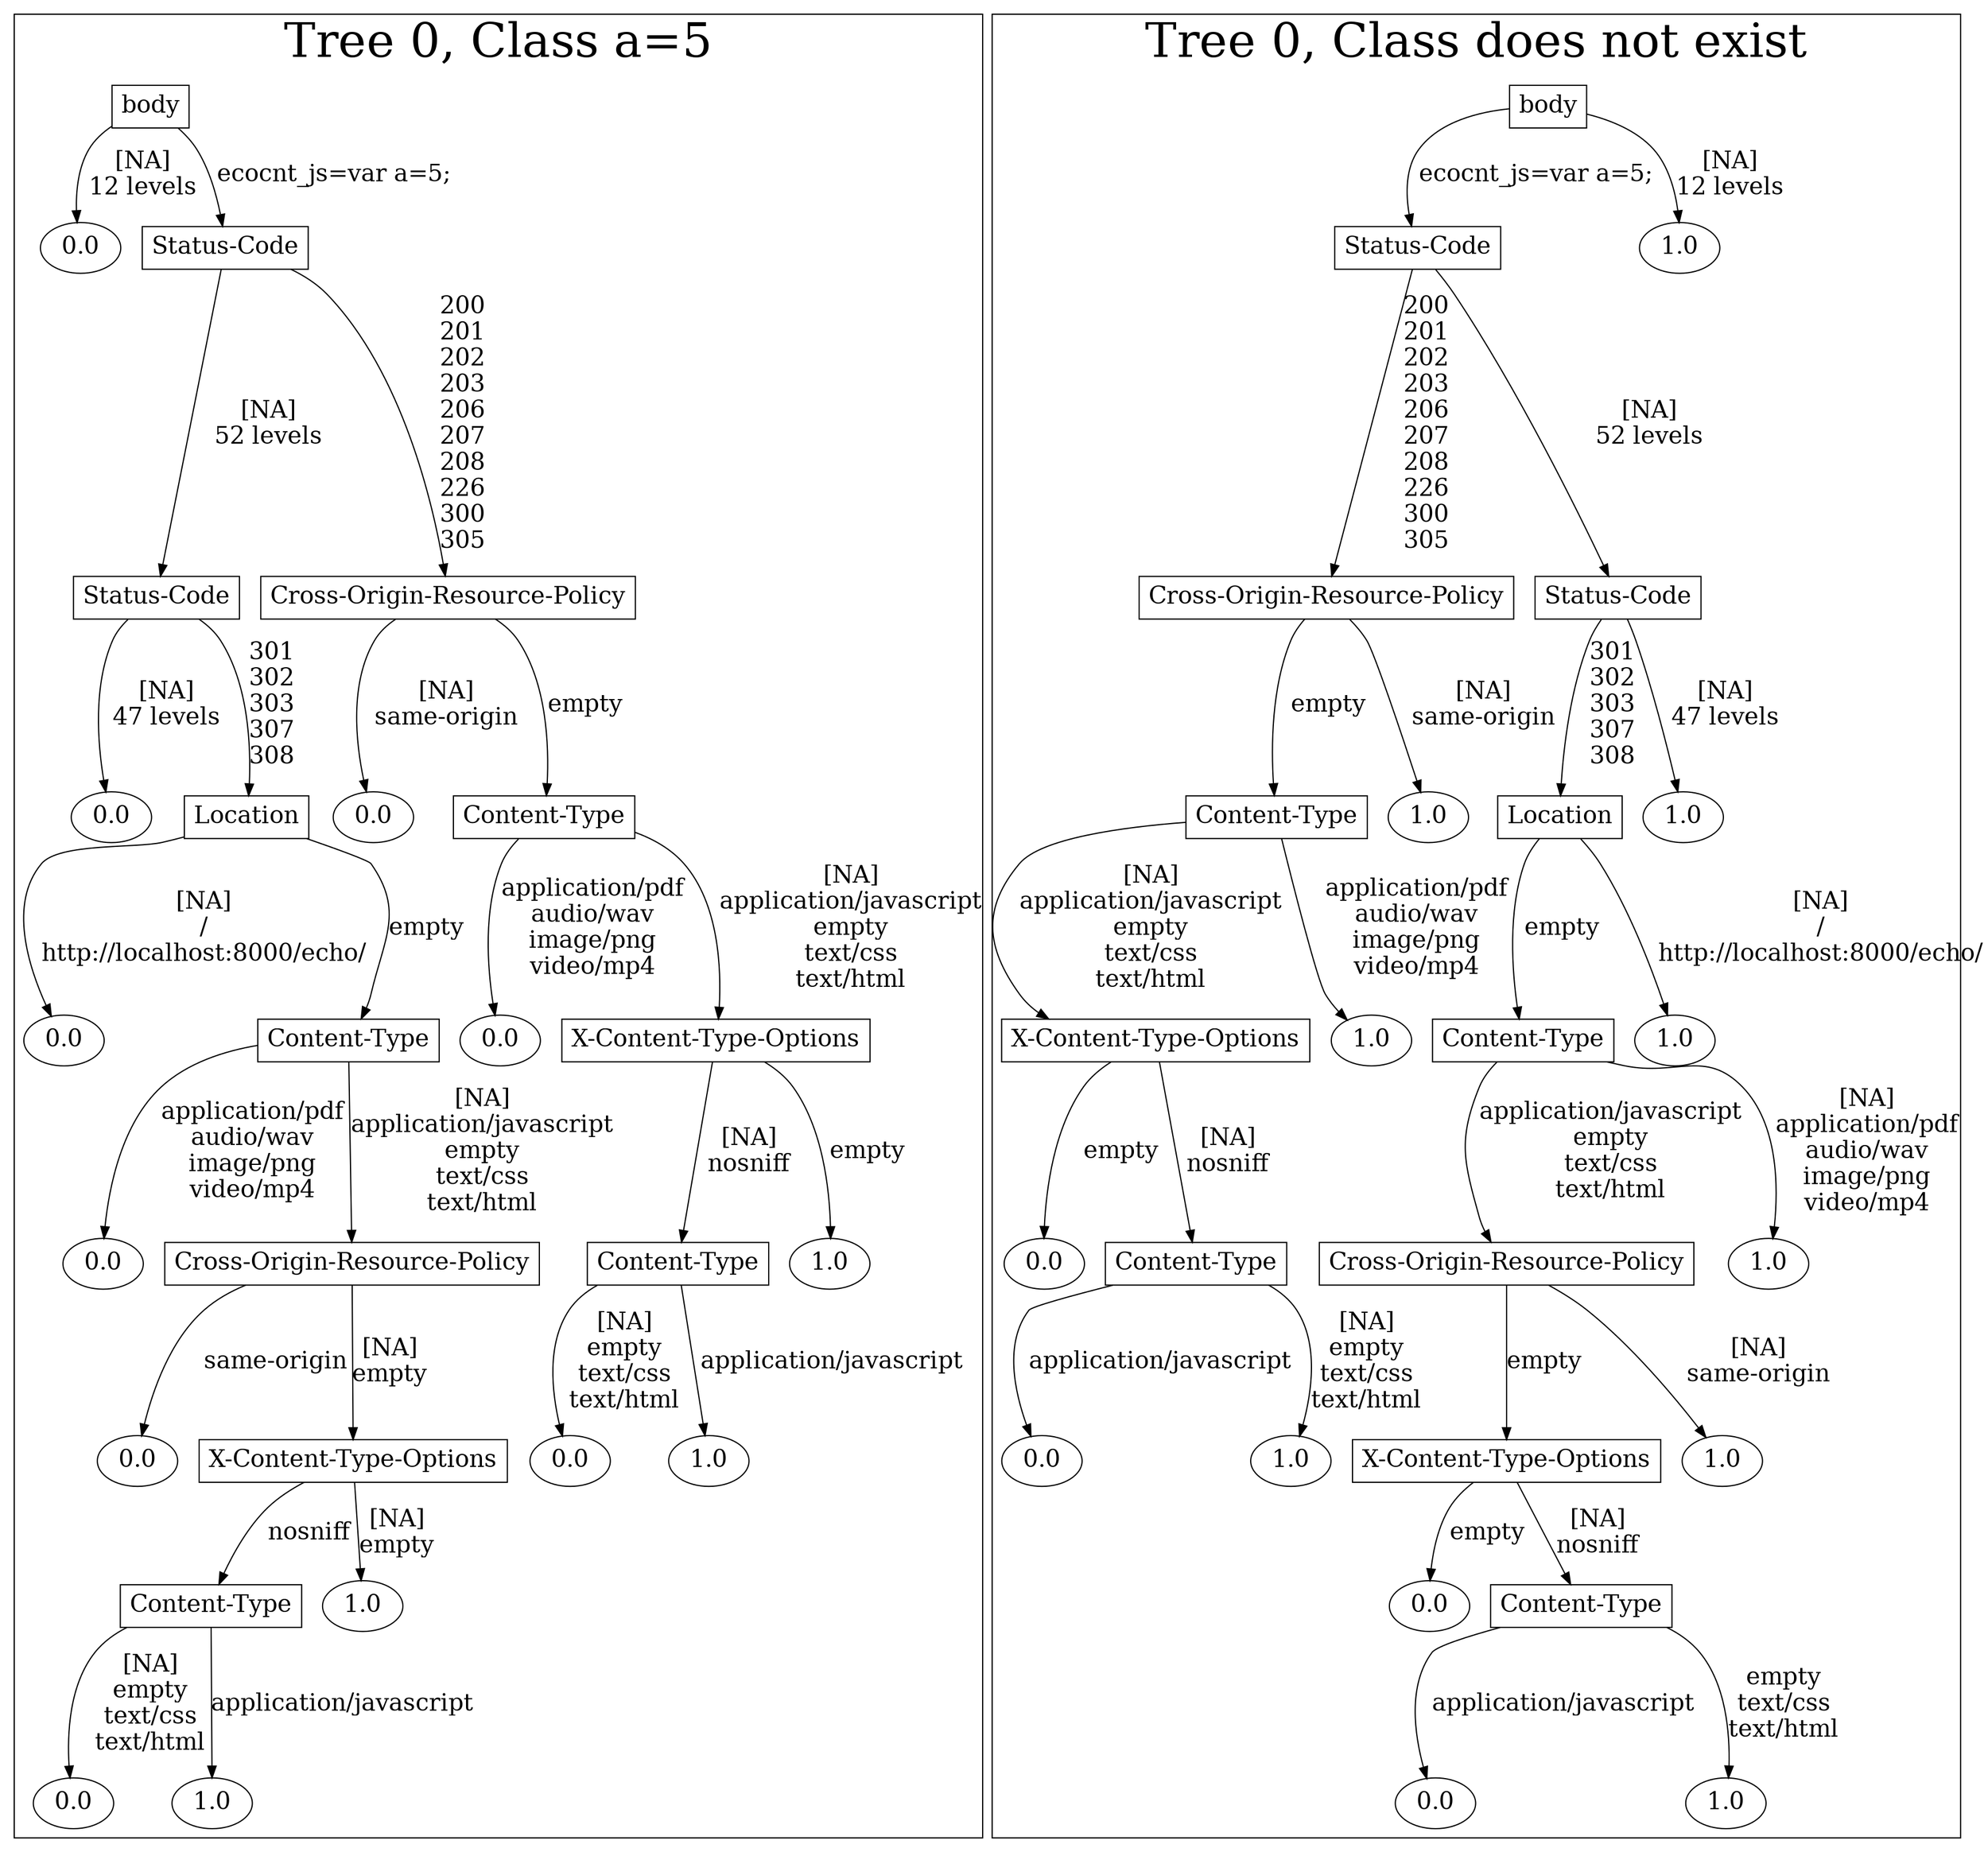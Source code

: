 /*
Generated by:
    http://https://github.com/h2oai/h2o-3/tree/master/h2o-genmodel/src/main/java/hex/genmodel/tools/PrintMojo.java
*/

/*
On a mac:

$ brew install graphviz
$ dot -Tpng file.gv -o file.png
$ open file.png
*/

digraph G {

subgraph cluster_0 {
/* Nodes */

/* Level 0 */
{
"SG_0_Node_0" [shape=box, fontsize=20, label="body"]
}

/* Level 1 */
{
"SG_0_Node_12" [fontsize=20, label="0.0"]
"SG_0_Node_1" [shape=box, fontsize=20, label="Status-Code"]
}

/* Level 2 */
{
"SG_0_Node_2" [shape=box, fontsize=20, label="Status-Code"]
"SG_0_Node_3" [shape=box, fontsize=20, label="Cross-Origin-Resource-Policy"]
}

/* Level 3 */
{
"SG_0_Node_13" [fontsize=20, label="0.0"]
"SG_0_Node_4" [shape=box, fontsize=20, label="Location"]
"SG_0_Node_14" [fontsize=20, label="0.0"]
"SG_0_Node_5" [shape=box, fontsize=20, label="Content-Type"]
}

/* Level 4 */
{
"SG_0_Node_15" [fontsize=20, label="0.0"]
"SG_0_Node_6" [shape=box, fontsize=20, label="Content-Type"]
"SG_0_Node_16" [fontsize=20, label="0.0"]
"SG_0_Node_7" [shape=box, fontsize=20, label="X-Content-Type-Options"]
}

/* Level 5 */
{
"SG_0_Node_17" [fontsize=20, label="0.0"]
"SG_0_Node_8" [shape=box, fontsize=20, label="Cross-Origin-Resource-Policy"]
"SG_0_Node_9" [shape=box, fontsize=20, label="Content-Type"]
"SG_0_Node_18" [fontsize=20, label="1.0"]
}

/* Level 6 */
{
"SG_0_Node_19" [fontsize=20, label="0.0"]
"SG_0_Node_10" [shape=box, fontsize=20, label="X-Content-Type-Options"]
"SG_0_Node_20" [fontsize=20, label="0.0"]
"SG_0_Node_21" [fontsize=20, label="1.0"]
}

/* Level 7 */
{
"SG_0_Node_11" [shape=box, fontsize=20, label="Content-Type"]
"SG_0_Node_22" [fontsize=20, label="1.0"]
}

/* Level 8 */
{
"SG_0_Node_23" [fontsize=20, label="0.0"]
"SG_0_Node_24" [fontsize=20, label="1.0"]
}

/* Edges */
"SG_0_Node_0" -> "SG_0_Node_12" [fontsize=20, label="[NA]
12 levels
"]
"SG_0_Node_0" -> "SG_0_Node_1" [fontsize=20, label="ecocnt_js=var a=5;
"]
"SG_0_Node_1" -> "SG_0_Node_2" [fontsize=20, label="[NA]
52 levels
"]
"SG_0_Node_1" -> "SG_0_Node_3" [fontsize=20, label="200
201
202
203
206
207
208
226
300
305
"]
"SG_0_Node_3" -> "SG_0_Node_14" [fontsize=20, label="[NA]
same-origin
"]
"SG_0_Node_3" -> "SG_0_Node_5" [fontsize=20, label="empty
"]
"SG_0_Node_5" -> "SG_0_Node_16" [fontsize=20, label="application/pdf
audio/wav
image/png
video/mp4
"]
"SG_0_Node_5" -> "SG_0_Node_7" [fontsize=20, label="[NA]
application/javascript
empty
text/css
text/html
"]
"SG_0_Node_7" -> "SG_0_Node_9" [fontsize=20, label="[NA]
nosniff
"]
"SG_0_Node_7" -> "SG_0_Node_18" [fontsize=20, label="empty
"]
"SG_0_Node_9" -> "SG_0_Node_20" [fontsize=20, label="[NA]
empty
text/css
text/html
"]
"SG_0_Node_9" -> "SG_0_Node_21" [fontsize=20, label="application/javascript
"]
"SG_0_Node_2" -> "SG_0_Node_13" [fontsize=20, label="[NA]
47 levels
"]
"SG_0_Node_2" -> "SG_0_Node_4" [fontsize=20, label="301
302
303
307
308
"]
"SG_0_Node_4" -> "SG_0_Node_15" [fontsize=20, label="[NA]
/
http://localhost:8000/echo/
"]
"SG_0_Node_4" -> "SG_0_Node_6" [fontsize=20, label="empty
"]
"SG_0_Node_6" -> "SG_0_Node_17" [fontsize=20, label="application/pdf
audio/wav
image/png
video/mp4
"]
"SG_0_Node_6" -> "SG_0_Node_8" [fontsize=20, label="[NA]
application/javascript
empty
text/css
text/html
"]
"SG_0_Node_8" -> "SG_0_Node_19" [fontsize=20, label="same-origin
"]
"SG_0_Node_8" -> "SG_0_Node_10" [fontsize=20, label="[NA]
empty
"]
"SG_0_Node_10" -> "SG_0_Node_11" [fontsize=20, label="nosniff
"]
"SG_0_Node_10" -> "SG_0_Node_22" [fontsize=20, label="[NA]
empty
"]
"SG_0_Node_11" -> "SG_0_Node_23" [fontsize=20, label="[NA]
empty
text/css
text/html
"]
"SG_0_Node_11" -> "SG_0_Node_24" [fontsize=20, label="application/javascript
"]

fontsize=40
label="Tree 0, Class a=5"
}

subgraph cluster_1 {
/* Nodes */

/* Level 0 */
{
"SG_1_Node_0" [shape=box, fontsize=20, label="body"]
}

/* Level 1 */
{
"SG_1_Node_1" [shape=box, fontsize=20, label="Status-Code"]
"SG_1_Node_12" [fontsize=20, label="1.0"]
}

/* Level 2 */
{
"SG_1_Node_2" [shape=box, fontsize=20, label="Cross-Origin-Resource-Policy"]
"SG_1_Node_3" [shape=box, fontsize=20, label="Status-Code"]
}

/* Level 3 */
{
"SG_1_Node_4" [shape=box, fontsize=20, label="Content-Type"]
"SG_1_Node_13" [fontsize=20, label="1.0"]
"SG_1_Node_5" [shape=box, fontsize=20, label="Location"]
"SG_1_Node_14" [fontsize=20, label="1.0"]
}

/* Level 4 */
{
"SG_1_Node_6" [shape=box, fontsize=20, label="X-Content-Type-Options"]
"SG_1_Node_15" [fontsize=20, label="1.0"]
"SG_1_Node_7" [shape=box, fontsize=20, label="Content-Type"]
"SG_1_Node_16" [fontsize=20, label="1.0"]
}

/* Level 5 */
{
"SG_1_Node_17" [fontsize=20, label="0.0"]
"SG_1_Node_8" [shape=box, fontsize=20, label="Content-Type"]
"SG_1_Node_9" [shape=box, fontsize=20, label="Cross-Origin-Resource-Policy"]
"SG_1_Node_18" [fontsize=20, label="1.0"]
}

/* Level 6 */
{
"SG_1_Node_19" [fontsize=20, label="0.0"]
"SG_1_Node_20" [fontsize=20, label="1.0"]
"SG_1_Node_10" [shape=box, fontsize=20, label="X-Content-Type-Options"]
"SG_1_Node_21" [fontsize=20, label="1.0"]
}

/* Level 7 */
{
"SG_1_Node_22" [fontsize=20, label="0.0"]
"SG_1_Node_11" [shape=box, fontsize=20, label="Content-Type"]
}

/* Level 8 */
{
"SG_1_Node_23" [fontsize=20, label="0.0"]
"SG_1_Node_24" [fontsize=20, label="1.0"]
}

/* Edges */
"SG_1_Node_0" -> "SG_1_Node_1" [fontsize=20, label="ecocnt_js=var a=5;
"]
"SG_1_Node_0" -> "SG_1_Node_12" [fontsize=20, label="[NA]
12 levels
"]
"SG_1_Node_1" -> "SG_1_Node_2" [fontsize=20, label="200
201
202
203
206
207
208
226
300
305
"]
"SG_1_Node_1" -> "SG_1_Node_3" [fontsize=20, label="[NA]
52 levels
"]
"SG_1_Node_3" -> "SG_1_Node_5" [fontsize=20, label="301
302
303
307
308
"]
"SG_1_Node_3" -> "SG_1_Node_14" [fontsize=20, label="[NA]
47 levels
"]
"SG_1_Node_5" -> "SG_1_Node_7" [fontsize=20, label="empty
"]
"SG_1_Node_5" -> "SG_1_Node_16" [fontsize=20, label="[NA]
/
http://localhost:8000/echo/
"]
"SG_1_Node_7" -> "SG_1_Node_9" [fontsize=20, label="application/javascript
empty
text/css
text/html
"]
"SG_1_Node_7" -> "SG_1_Node_18" [fontsize=20, label="[NA]
application/pdf
audio/wav
image/png
video/mp4
"]
"SG_1_Node_9" -> "SG_1_Node_10" [fontsize=20, label="empty
"]
"SG_1_Node_9" -> "SG_1_Node_21" [fontsize=20, label="[NA]
same-origin
"]
"SG_1_Node_10" -> "SG_1_Node_22" [fontsize=20, label="empty
"]
"SG_1_Node_10" -> "SG_1_Node_11" [fontsize=20, label="[NA]
nosniff
"]
"SG_1_Node_11" -> "SG_1_Node_23" [fontsize=20, label="application/javascript
"]
"SG_1_Node_11" -> "SG_1_Node_24" [fontsize=20, label="empty
text/css
text/html
"]
"SG_1_Node_2" -> "SG_1_Node_4" [fontsize=20, label="empty
"]
"SG_1_Node_2" -> "SG_1_Node_13" [fontsize=20, label="[NA]
same-origin
"]
"SG_1_Node_4" -> "SG_1_Node_6" [fontsize=20, label="[NA]
application/javascript
empty
text/css
text/html
"]
"SG_1_Node_4" -> "SG_1_Node_15" [fontsize=20, label="application/pdf
audio/wav
image/png
video/mp4
"]
"SG_1_Node_6" -> "SG_1_Node_17" [fontsize=20, label="empty
"]
"SG_1_Node_6" -> "SG_1_Node_8" [fontsize=20, label="[NA]
nosniff
"]
"SG_1_Node_8" -> "SG_1_Node_19" [fontsize=20, label="application/javascript
"]
"SG_1_Node_8" -> "SG_1_Node_20" [fontsize=20, label="[NA]
empty
text/css
text/html
"]

fontsize=40
label="Tree 0, Class does not exist"
}

}


